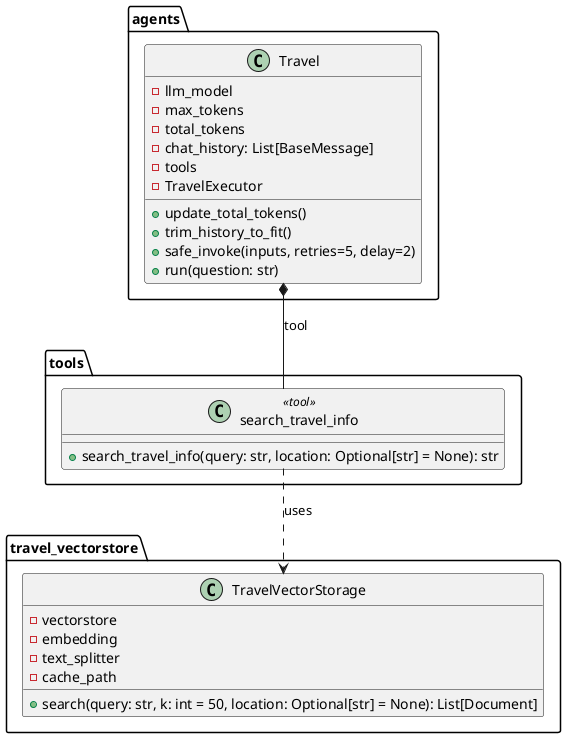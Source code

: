@startuml Travel bot

' ===============================
' Travel Vectorstore package
' ===============================
package "travel_vectorstore" {
    class TravelVectorStorage {
        - vectorstore
        - embedding
        - text_splitter
        - cache_path
        + search(query: str, k: int = 50, location: Optional[str] = None): List[Document]
    }
}

' ===============================
' Tools package
' ===============================
package "tools" {
    class search_travel_info <<tool>> {
        + search_travel_info(query: str, location: Optional[str] = None): str
    }
}

' ===============================
' agents package
' ===============================
package "agents" {
    class Travel {
        - llm_model
        - max_tokens
        - total_tokens
        - chat_history: List[BaseMessage]
        - tools
        - TravelExecutor
        + update_total_tokens()
        + trim_history_to_fit()
        + safe_invoke(inputs, retries=5, delay=2)
        + run(question: str)
    }

}

' ===============================
' Relationships
' ===============================

' Composition: Travel includes tools
Travel *-- search_travel_info : tool

' Dependency: search_travel_info uses TravelVectorStorage
search_travel_info ..> TravelVectorStorage : uses

@enduml
